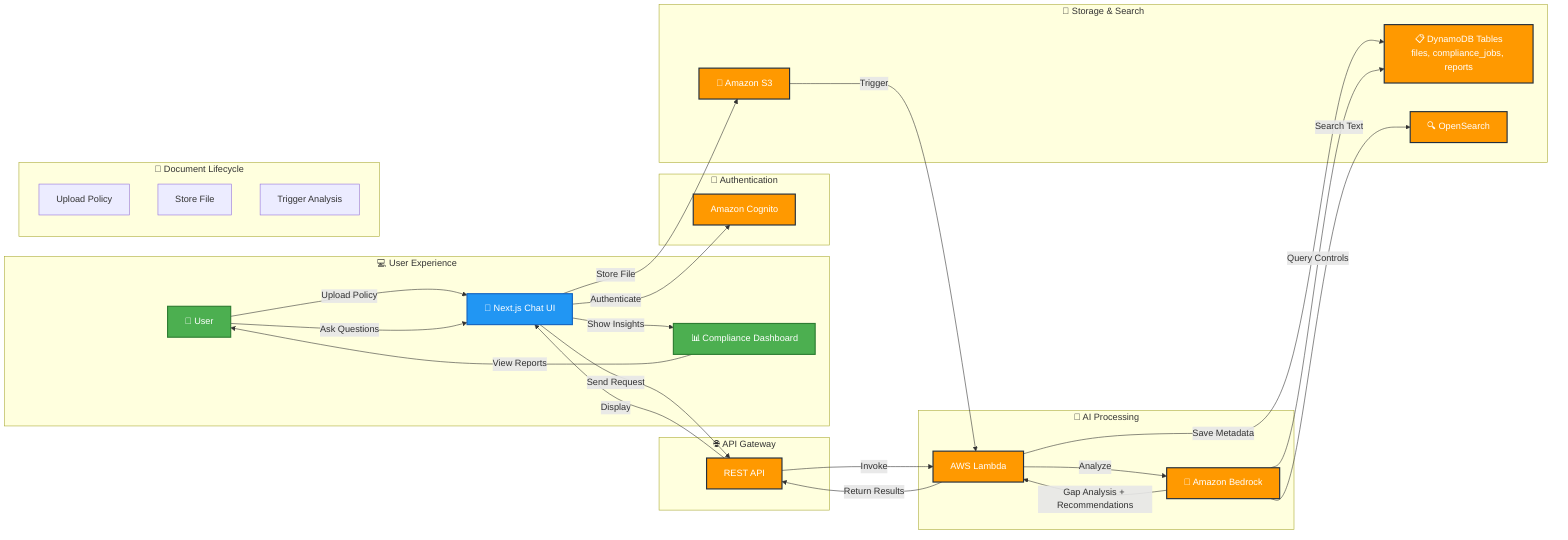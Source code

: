 %% Policy Mate — End-to-End Compliance Workflow

flowchart LR
    %% User Experience
    subgraph FRONTEND ["💻 User Experience"]
        USER[👤 User]
        UI[💬 Next.js Chat UI]
        INSIGHTS[📊 Compliance Dashboard]
    end
    
    %% Authentication
    subgraph AUTH ["🔐 Authentication"]
        COGNITO[Amazon Cognito]
    end
    
    %% API Layer
    subgraph API ["🌐 API Gateway"]
        APIGW[REST API]
    end
    
    %% AI Processing
    subgraph AIPROCESS ["🧠 AI Processing"]
        LAMBDA[AWS Lambda]
        BEDROCK[🧠 Amazon Bedrock]
    end
    
    %% Storage & Data
    subgraph STORAGE ["💾 Storage & Search"]
        S3[📄 Amazon S3]
        DYNAMODB[📋 DynamoDB Tables<br/>files, compliance_jobs, reports]
        OPENSEARCH[🔍 OpenSearch]
    end
    
    %% Document Lifecycle
    subgraph LIFECYCLE ["📄 Document Lifecycle"]
        UPLOAD[Upload Policy]
        STORE[Store File]
        TRIGGER[Trigger Analysis]
    end
    
    %% User Flow
    USER -->|Upload Policy| UI
    USER -->|Ask Questions| UI
    UI -->|Authenticate| COGNITO
    UI -->|Send Request| APIGW
    
    %% Document Lifecycle Flow
    UI -->|Store File| S3
    S3 -->|Trigger| LAMBDA
    
    %% Processing Flow
    APIGW -->|Invoke| LAMBDA
    LAMBDA -->|Save Metadata| DYNAMODB
    LAMBDA -->|Analyze| BEDROCK
    BEDROCK -->|Query Controls| DYNAMODB
    BEDROCK -->|Search Text| OPENSEARCH
    BEDROCK -->|Gap Analysis + Recommendations| LAMBDA
    
    %% Response Flow
    LAMBDA -->|Return Results| APIGW
    APIGW -->|Display| UI
    UI -->|Show Insights| INSIGHTS
    INSIGHTS -->|View Reports| USER
    
    %% Styling
    classDef aws fill:#FF9900,stroke:#232F3E,stroke-width:2px,color:#fff
    classDef user fill:#4CAF50,stroke:#2E7D32,stroke-width:2px,color:#fff
    classDef ui fill:#2196F3,stroke:#1565C0,stroke-width:2px,color:#fff
    
    class COGNITO,APIGW,LAMBDA,BEDROCK,S3,DYNAMODB,OPENSEARCH aws
    class USER,INSIGHTS user
    class UI ui